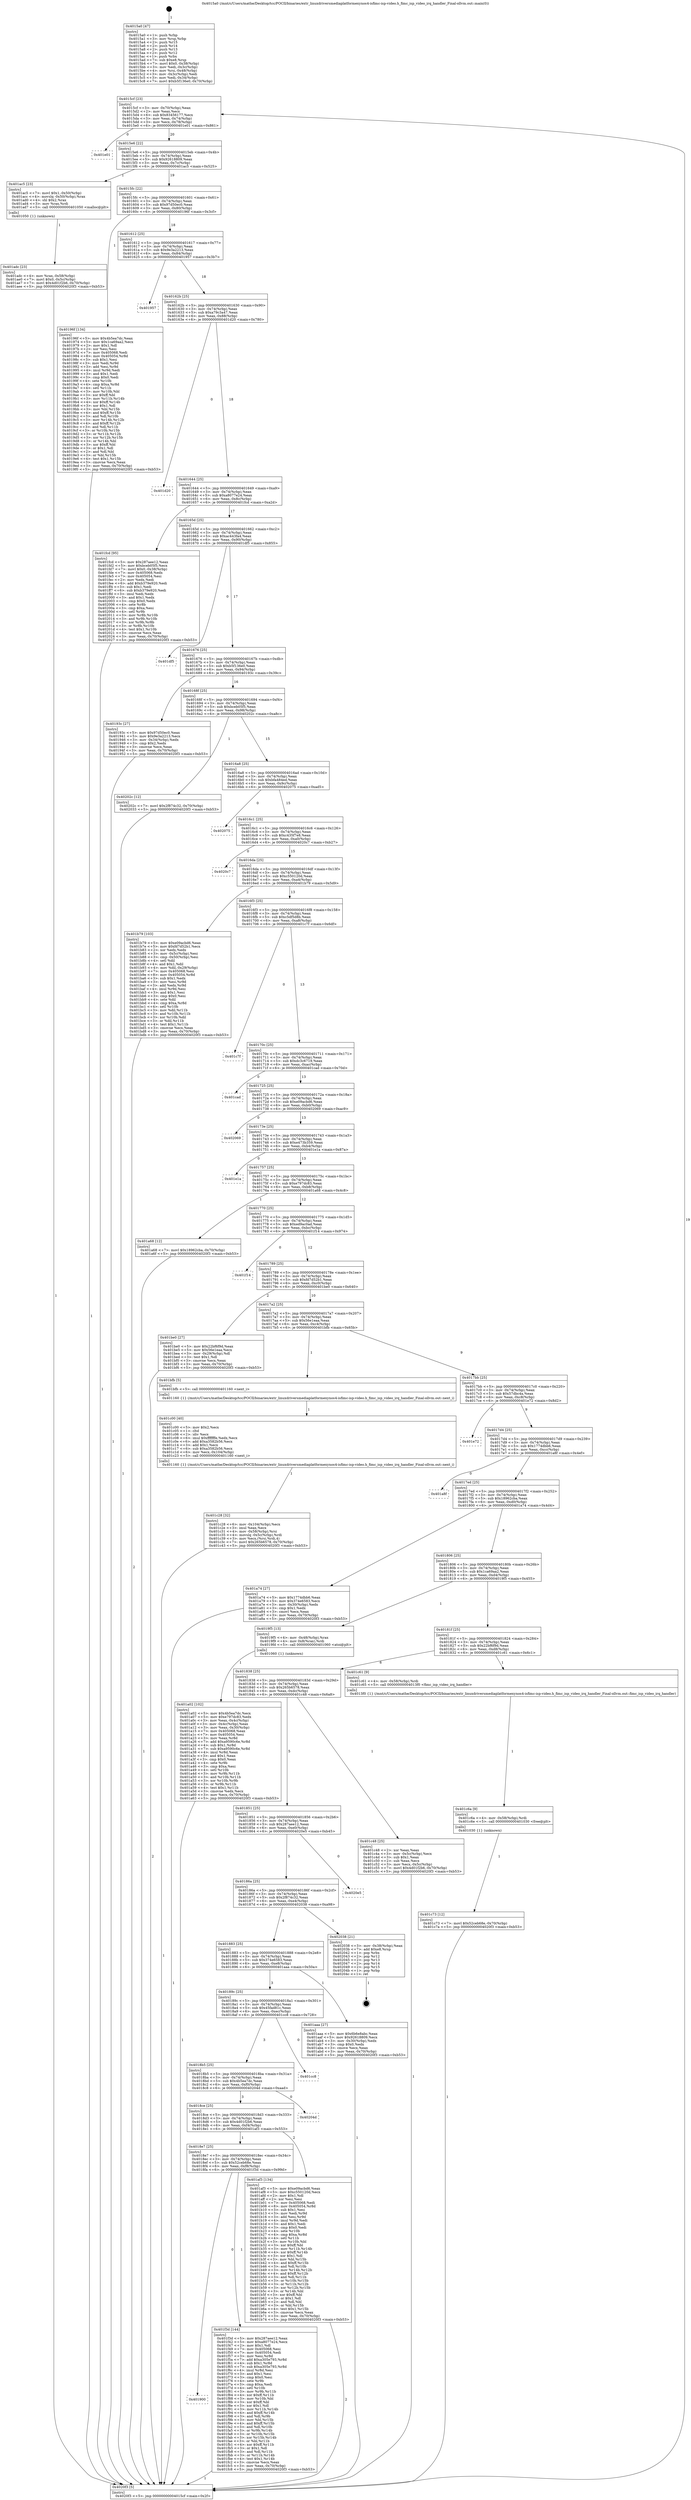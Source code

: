 digraph "0x4015a0" {
  label = "0x4015a0 (/mnt/c/Users/mathe/Desktop/tcc/POCII/binaries/extr_linuxdriversmediaplatformexynos4-isfimc-isp-video.h_fimc_isp_video_irq_handler_Final-ollvm.out::main(0))"
  labelloc = "t"
  node[shape=record]

  Entry [label="",width=0.3,height=0.3,shape=circle,fillcolor=black,style=filled]
  "0x4015cf" [label="{
     0x4015cf [23]\l
     | [instrs]\l
     &nbsp;&nbsp;0x4015cf \<+3\>: mov -0x70(%rbp),%eax\l
     &nbsp;&nbsp;0x4015d2 \<+2\>: mov %eax,%ecx\l
     &nbsp;&nbsp;0x4015d4 \<+6\>: sub $0x83456177,%ecx\l
     &nbsp;&nbsp;0x4015da \<+3\>: mov %eax,-0x74(%rbp)\l
     &nbsp;&nbsp;0x4015dd \<+3\>: mov %ecx,-0x78(%rbp)\l
     &nbsp;&nbsp;0x4015e0 \<+6\>: je 0000000000401e01 \<main+0x861\>\l
  }"]
  "0x401e01" [label="{
     0x401e01\l
  }", style=dashed]
  "0x4015e6" [label="{
     0x4015e6 [22]\l
     | [instrs]\l
     &nbsp;&nbsp;0x4015e6 \<+5\>: jmp 00000000004015eb \<main+0x4b\>\l
     &nbsp;&nbsp;0x4015eb \<+3\>: mov -0x74(%rbp),%eax\l
     &nbsp;&nbsp;0x4015ee \<+5\>: sub $0x92618809,%eax\l
     &nbsp;&nbsp;0x4015f3 \<+3\>: mov %eax,-0x7c(%rbp)\l
     &nbsp;&nbsp;0x4015f6 \<+6\>: je 0000000000401ac5 \<main+0x525\>\l
  }"]
  Exit [label="",width=0.3,height=0.3,shape=circle,fillcolor=black,style=filled,peripheries=2]
  "0x401ac5" [label="{
     0x401ac5 [23]\l
     | [instrs]\l
     &nbsp;&nbsp;0x401ac5 \<+7\>: movl $0x1,-0x50(%rbp)\l
     &nbsp;&nbsp;0x401acc \<+4\>: movslq -0x50(%rbp),%rax\l
     &nbsp;&nbsp;0x401ad0 \<+4\>: shl $0x2,%rax\l
     &nbsp;&nbsp;0x401ad4 \<+3\>: mov %rax,%rdi\l
     &nbsp;&nbsp;0x401ad7 \<+5\>: call 0000000000401050 \<malloc@plt\>\l
     | [calls]\l
     &nbsp;&nbsp;0x401050 \{1\} (unknown)\l
  }"]
  "0x4015fc" [label="{
     0x4015fc [22]\l
     | [instrs]\l
     &nbsp;&nbsp;0x4015fc \<+5\>: jmp 0000000000401601 \<main+0x61\>\l
     &nbsp;&nbsp;0x401601 \<+3\>: mov -0x74(%rbp),%eax\l
     &nbsp;&nbsp;0x401604 \<+5\>: sub $0x97d50ec0,%eax\l
     &nbsp;&nbsp;0x401609 \<+3\>: mov %eax,-0x80(%rbp)\l
     &nbsp;&nbsp;0x40160c \<+6\>: je 000000000040196f \<main+0x3cf\>\l
  }"]
  "0x401900" [label="{
     0x401900\l
  }", style=dashed]
  "0x40196f" [label="{
     0x40196f [134]\l
     | [instrs]\l
     &nbsp;&nbsp;0x40196f \<+5\>: mov $0x4b5ea7dc,%eax\l
     &nbsp;&nbsp;0x401974 \<+5\>: mov $0x1ca69aa2,%ecx\l
     &nbsp;&nbsp;0x401979 \<+2\>: mov $0x1,%dl\l
     &nbsp;&nbsp;0x40197b \<+2\>: xor %esi,%esi\l
     &nbsp;&nbsp;0x40197d \<+7\>: mov 0x405068,%edi\l
     &nbsp;&nbsp;0x401984 \<+8\>: mov 0x405054,%r8d\l
     &nbsp;&nbsp;0x40198c \<+3\>: sub $0x1,%esi\l
     &nbsp;&nbsp;0x40198f \<+3\>: mov %edi,%r9d\l
     &nbsp;&nbsp;0x401992 \<+3\>: add %esi,%r9d\l
     &nbsp;&nbsp;0x401995 \<+4\>: imul %r9d,%edi\l
     &nbsp;&nbsp;0x401999 \<+3\>: and $0x1,%edi\l
     &nbsp;&nbsp;0x40199c \<+3\>: cmp $0x0,%edi\l
     &nbsp;&nbsp;0x40199f \<+4\>: sete %r10b\l
     &nbsp;&nbsp;0x4019a3 \<+4\>: cmp $0xa,%r8d\l
     &nbsp;&nbsp;0x4019a7 \<+4\>: setl %r11b\l
     &nbsp;&nbsp;0x4019ab \<+3\>: mov %r10b,%bl\l
     &nbsp;&nbsp;0x4019ae \<+3\>: xor $0xff,%bl\l
     &nbsp;&nbsp;0x4019b1 \<+3\>: mov %r11b,%r14b\l
     &nbsp;&nbsp;0x4019b4 \<+4\>: xor $0xff,%r14b\l
     &nbsp;&nbsp;0x4019b8 \<+3\>: xor $0x1,%dl\l
     &nbsp;&nbsp;0x4019bb \<+3\>: mov %bl,%r15b\l
     &nbsp;&nbsp;0x4019be \<+4\>: and $0xff,%r15b\l
     &nbsp;&nbsp;0x4019c2 \<+3\>: and %dl,%r10b\l
     &nbsp;&nbsp;0x4019c5 \<+3\>: mov %r14b,%r12b\l
     &nbsp;&nbsp;0x4019c8 \<+4\>: and $0xff,%r12b\l
     &nbsp;&nbsp;0x4019cc \<+3\>: and %dl,%r11b\l
     &nbsp;&nbsp;0x4019cf \<+3\>: or %r10b,%r15b\l
     &nbsp;&nbsp;0x4019d2 \<+3\>: or %r11b,%r12b\l
     &nbsp;&nbsp;0x4019d5 \<+3\>: xor %r12b,%r15b\l
     &nbsp;&nbsp;0x4019d8 \<+3\>: or %r14b,%bl\l
     &nbsp;&nbsp;0x4019db \<+3\>: xor $0xff,%bl\l
     &nbsp;&nbsp;0x4019de \<+3\>: or $0x1,%dl\l
     &nbsp;&nbsp;0x4019e1 \<+2\>: and %dl,%bl\l
     &nbsp;&nbsp;0x4019e3 \<+3\>: or %bl,%r15b\l
     &nbsp;&nbsp;0x4019e6 \<+4\>: test $0x1,%r15b\l
     &nbsp;&nbsp;0x4019ea \<+3\>: cmovne %ecx,%eax\l
     &nbsp;&nbsp;0x4019ed \<+3\>: mov %eax,-0x70(%rbp)\l
     &nbsp;&nbsp;0x4019f0 \<+5\>: jmp 00000000004020f3 \<main+0xb53\>\l
  }"]
  "0x401612" [label="{
     0x401612 [25]\l
     | [instrs]\l
     &nbsp;&nbsp;0x401612 \<+5\>: jmp 0000000000401617 \<main+0x77\>\l
     &nbsp;&nbsp;0x401617 \<+3\>: mov -0x74(%rbp),%eax\l
     &nbsp;&nbsp;0x40161a \<+5\>: sub $0x9e3a2213,%eax\l
     &nbsp;&nbsp;0x40161f \<+6\>: mov %eax,-0x84(%rbp)\l
     &nbsp;&nbsp;0x401625 \<+6\>: je 0000000000401957 \<main+0x3b7\>\l
  }"]
  "0x401f3d" [label="{
     0x401f3d [144]\l
     | [instrs]\l
     &nbsp;&nbsp;0x401f3d \<+5\>: mov $0x287aee12,%eax\l
     &nbsp;&nbsp;0x401f42 \<+5\>: mov $0xa8077e24,%ecx\l
     &nbsp;&nbsp;0x401f47 \<+2\>: mov $0x1,%dl\l
     &nbsp;&nbsp;0x401f49 \<+7\>: mov 0x405068,%esi\l
     &nbsp;&nbsp;0x401f50 \<+7\>: mov 0x405054,%edi\l
     &nbsp;&nbsp;0x401f57 \<+3\>: mov %esi,%r8d\l
     &nbsp;&nbsp;0x401f5a \<+7\>: add $0xa305e793,%r8d\l
     &nbsp;&nbsp;0x401f61 \<+4\>: sub $0x1,%r8d\l
     &nbsp;&nbsp;0x401f65 \<+7\>: sub $0xa305e793,%r8d\l
     &nbsp;&nbsp;0x401f6c \<+4\>: imul %r8d,%esi\l
     &nbsp;&nbsp;0x401f70 \<+3\>: and $0x1,%esi\l
     &nbsp;&nbsp;0x401f73 \<+3\>: cmp $0x0,%esi\l
     &nbsp;&nbsp;0x401f76 \<+4\>: sete %r9b\l
     &nbsp;&nbsp;0x401f7a \<+3\>: cmp $0xa,%edi\l
     &nbsp;&nbsp;0x401f7d \<+4\>: setl %r10b\l
     &nbsp;&nbsp;0x401f81 \<+3\>: mov %r9b,%r11b\l
     &nbsp;&nbsp;0x401f84 \<+4\>: xor $0xff,%r11b\l
     &nbsp;&nbsp;0x401f88 \<+3\>: mov %r10b,%bl\l
     &nbsp;&nbsp;0x401f8b \<+3\>: xor $0xff,%bl\l
     &nbsp;&nbsp;0x401f8e \<+3\>: xor $0x1,%dl\l
     &nbsp;&nbsp;0x401f91 \<+3\>: mov %r11b,%r14b\l
     &nbsp;&nbsp;0x401f94 \<+4\>: and $0xff,%r14b\l
     &nbsp;&nbsp;0x401f98 \<+3\>: and %dl,%r9b\l
     &nbsp;&nbsp;0x401f9b \<+3\>: mov %bl,%r15b\l
     &nbsp;&nbsp;0x401f9e \<+4\>: and $0xff,%r15b\l
     &nbsp;&nbsp;0x401fa2 \<+3\>: and %dl,%r10b\l
     &nbsp;&nbsp;0x401fa5 \<+3\>: or %r9b,%r14b\l
     &nbsp;&nbsp;0x401fa8 \<+3\>: or %r10b,%r15b\l
     &nbsp;&nbsp;0x401fab \<+3\>: xor %r15b,%r14b\l
     &nbsp;&nbsp;0x401fae \<+3\>: or %bl,%r11b\l
     &nbsp;&nbsp;0x401fb1 \<+4\>: xor $0xff,%r11b\l
     &nbsp;&nbsp;0x401fb5 \<+3\>: or $0x1,%dl\l
     &nbsp;&nbsp;0x401fb8 \<+3\>: and %dl,%r11b\l
     &nbsp;&nbsp;0x401fbb \<+3\>: or %r11b,%r14b\l
     &nbsp;&nbsp;0x401fbe \<+4\>: test $0x1,%r14b\l
     &nbsp;&nbsp;0x401fc2 \<+3\>: cmovne %ecx,%eax\l
     &nbsp;&nbsp;0x401fc5 \<+3\>: mov %eax,-0x70(%rbp)\l
     &nbsp;&nbsp;0x401fc8 \<+5\>: jmp 00000000004020f3 \<main+0xb53\>\l
  }"]
  "0x401957" [label="{
     0x401957\l
  }", style=dashed]
  "0x40162b" [label="{
     0x40162b [25]\l
     | [instrs]\l
     &nbsp;&nbsp;0x40162b \<+5\>: jmp 0000000000401630 \<main+0x90\>\l
     &nbsp;&nbsp;0x401630 \<+3\>: mov -0x74(%rbp),%eax\l
     &nbsp;&nbsp;0x401633 \<+5\>: sub $0xa79c3a47,%eax\l
     &nbsp;&nbsp;0x401638 \<+6\>: mov %eax,-0x88(%rbp)\l
     &nbsp;&nbsp;0x40163e \<+6\>: je 0000000000401d20 \<main+0x780\>\l
  }"]
  "0x401c73" [label="{
     0x401c73 [12]\l
     | [instrs]\l
     &nbsp;&nbsp;0x401c73 \<+7\>: movl $0x52ceb68e,-0x70(%rbp)\l
     &nbsp;&nbsp;0x401c7a \<+5\>: jmp 00000000004020f3 \<main+0xb53\>\l
  }"]
  "0x401d20" [label="{
     0x401d20\l
  }", style=dashed]
  "0x401644" [label="{
     0x401644 [25]\l
     | [instrs]\l
     &nbsp;&nbsp;0x401644 \<+5\>: jmp 0000000000401649 \<main+0xa9\>\l
     &nbsp;&nbsp;0x401649 \<+3\>: mov -0x74(%rbp),%eax\l
     &nbsp;&nbsp;0x40164c \<+5\>: sub $0xa8077e24,%eax\l
     &nbsp;&nbsp;0x401651 \<+6\>: mov %eax,-0x8c(%rbp)\l
     &nbsp;&nbsp;0x401657 \<+6\>: je 0000000000401fcd \<main+0xa2d\>\l
  }"]
  "0x401c6a" [label="{
     0x401c6a [9]\l
     | [instrs]\l
     &nbsp;&nbsp;0x401c6a \<+4\>: mov -0x58(%rbp),%rdi\l
     &nbsp;&nbsp;0x401c6e \<+5\>: call 0000000000401030 \<free@plt\>\l
     | [calls]\l
     &nbsp;&nbsp;0x401030 \{1\} (unknown)\l
  }"]
  "0x401fcd" [label="{
     0x401fcd [95]\l
     | [instrs]\l
     &nbsp;&nbsp;0x401fcd \<+5\>: mov $0x287aee12,%eax\l
     &nbsp;&nbsp;0x401fd2 \<+5\>: mov $0xbceb05f5,%ecx\l
     &nbsp;&nbsp;0x401fd7 \<+7\>: movl $0x0,-0x38(%rbp)\l
     &nbsp;&nbsp;0x401fde \<+7\>: mov 0x405068,%edx\l
     &nbsp;&nbsp;0x401fe5 \<+7\>: mov 0x405054,%esi\l
     &nbsp;&nbsp;0x401fec \<+2\>: mov %edx,%edi\l
     &nbsp;&nbsp;0x401fee \<+6\>: add $0xb379e920,%edi\l
     &nbsp;&nbsp;0x401ff4 \<+3\>: sub $0x1,%edi\l
     &nbsp;&nbsp;0x401ff7 \<+6\>: sub $0xb379e920,%edi\l
     &nbsp;&nbsp;0x401ffd \<+3\>: imul %edi,%edx\l
     &nbsp;&nbsp;0x402000 \<+3\>: and $0x1,%edx\l
     &nbsp;&nbsp;0x402003 \<+3\>: cmp $0x0,%edx\l
     &nbsp;&nbsp;0x402006 \<+4\>: sete %r8b\l
     &nbsp;&nbsp;0x40200a \<+3\>: cmp $0xa,%esi\l
     &nbsp;&nbsp;0x40200d \<+4\>: setl %r9b\l
     &nbsp;&nbsp;0x402011 \<+3\>: mov %r8b,%r10b\l
     &nbsp;&nbsp;0x402014 \<+3\>: and %r9b,%r10b\l
     &nbsp;&nbsp;0x402017 \<+3\>: xor %r9b,%r8b\l
     &nbsp;&nbsp;0x40201a \<+3\>: or %r8b,%r10b\l
     &nbsp;&nbsp;0x40201d \<+4\>: test $0x1,%r10b\l
     &nbsp;&nbsp;0x402021 \<+3\>: cmovne %ecx,%eax\l
     &nbsp;&nbsp;0x402024 \<+3\>: mov %eax,-0x70(%rbp)\l
     &nbsp;&nbsp;0x402027 \<+5\>: jmp 00000000004020f3 \<main+0xb53\>\l
  }"]
  "0x40165d" [label="{
     0x40165d [25]\l
     | [instrs]\l
     &nbsp;&nbsp;0x40165d \<+5\>: jmp 0000000000401662 \<main+0xc2\>\l
     &nbsp;&nbsp;0x401662 \<+3\>: mov -0x74(%rbp),%eax\l
     &nbsp;&nbsp;0x401665 \<+5\>: sub $0xac443fa4,%eax\l
     &nbsp;&nbsp;0x40166a \<+6\>: mov %eax,-0x90(%rbp)\l
     &nbsp;&nbsp;0x401670 \<+6\>: je 0000000000401df5 \<main+0x855\>\l
  }"]
  "0x401c28" [label="{
     0x401c28 [32]\l
     | [instrs]\l
     &nbsp;&nbsp;0x401c28 \<+6\>: mov -0x104(%rbp),%ecx\l
     &nbsp;&nbsp;0x401c2e \<+3\>: imul %eax,%ecx\l
     &nbsp;&nbsp;0x401c31 \<+4\>: mov -0x58(%rbp),%rsi\l
     &nbsp;&nbsp;0x401c35 \<+4\>: movslq -0x5c(%rbp),%rdi\l
     &nbsp;&nbsp;0x401c39 \<+3\>: mov %ecx,(%rsi,%rdi,4)\l
     &nbsp;&nbsp;0x401c3c \<+7\>: movl $0x265b6578,-0x70(%rbp)\l
     &nbsp;&nbsp;0x401c43 \<+5\>: jmp 00000000004020f3 \<main+0xb53\>\l
  }"]
  "0x401df5" [label="{
     0x401df5\l
  }", style=dashed]
  "0x401676" [label="{
     0x401676 [25]\l
     | [instrs]\l
     &nbsp;&nbsp;0x401676 \<+5\>: jmp 000000000040167b \<main+0xdb\>\l
     &nbsp;&nbsp;0x40167b \<+3\>: mov -0x74(%rbp),%eax\l
     &nbsp;&nbsp;0x40167e \<+5\>: sub $0xb5f136e0,%eax\l
     &nbsp;&nbsp;0x401683 \<+6\>: mov %eax,-0x94(%rbp)\l
     &nbsp;&nbsp;0x401689 \<+6\>: je 000000000040193c \<main+0x39c\>\l
  }"]
  "0x401c00" [label="{
     0x401c00 [40]\l
     | [instrs]\l
     &nbsp;&nbsp;0x401c00 \<+5\>: mov $0x2,%ecx\l
     &nbsp;&nbsp;0x401c05 \<+1\>: cltd\l
     &nbsp;&nbsp;0x401c06 \<+2\>: idiv %ecx\l
     &nbsp;&nbsp;0x401c08 \<+6\>: imul $0xfffffffe,%edx,%ecx\l
     &nbsp;&nbsp;0x401c0e \<+6\>: add $0xa3582b56,%ecx\l
     &nbsp;&nbsp;0x401c14 \<+3\>: add $0x1,%ecx\l
     &nbsp;&nbsp;0x401c17 \<+6\>: sub $0xa3582b56,%ecx\l
     &nbsp;&nbsp;0x401c1d \<+6\>: mov %ecx,-0x104(%rbp)\l
     &nbsp;&nbsp;0x401c23 \<+5\>: call 0000000000401160 \<next_i\>\l
     | [calls]\l
     &nbsp;&nbsp;0x401160 \{1\} (/mnt/c/Users/mathe/Desktop/tcc/POCII/binaries/extr_linuxdriversmediaplatformexynos4-isfimc-isp-video.h_fimc_isp_video_irq_handler_Final-ollvm.out::next_i)\l
  }"]
  "0x40193c" [label="{
     0x40193c [27]\l
     | [instrs]\l
     &nbsp;&nbsp;0x40193c \<+5\>: mov $0x97d50ec0,%eax\l
     &nbsp;&nbsp;0x401941 \<+5\>: mov $0x9e3a2213,%ecx\l
     &nbsp;&nbsp;0x401946 \<+3\>: mov -0x34(%rbp),%edx\l
     &nbsp;&nbsp;0x401949 \<+3\>: cmp $0x2,%edx\l
     &nbsp;&nbsp;0x40194c \<+3\>: cmovne %ecx,%eax\l
     &nbsp;&nbsp;0x40194f \<+3\>: mov %eax,-0x70(%rbp)\l
     &nbsp;&nbsp;0x401952 \<+5\>: jmp 00000000004020f3 \<main+0xb53\>\l
  }"]
  "0x40168f" [label="{
     0x40168f [25]\l
     | [instrs]\l
     &nbsp;&nbsp;0x40168f \<+5\>: jmp 0000000000401694 \<main+0xf4\>\l
     &nbsp;&nbsp;0x401694 \<+3\>: mov -0x74(%rbp),%eax\l
     &nbsp;&nbsp;0x401697 \<+5\>: sub $0xbceb05f5,%eax\l
     &nbsp;&nbsp;0x40169c \<+6\>: mov %eax,-0x98(%rbp)\l
     &nbsp;&nbsp;0x4016a2 \<+6\>: je 000000000040202c \<main+0xa8c\>\l
  }"]
  "0x4020f3" [label="{
     0x4020f3 [5]\l
     | [instrs]\l
     &nbsp;&nbsp;0x4020f3 \<+5\>: jmp 00000000004015cf \<main+0x2f\>\l
  }"]
  "0x4015a0" [label="{
     0x4015a0 [47]\l
     | [instrs]\l
     &nbsp;&nbsp;0x4015a0 \<+1\>: push %rbp\l
     &nbsp;&nbsp;0x4015a1 \<+3\>: mov %rsp,%rbp\l
     &nbsp;&nbsp;0x4015a4 \<+2\>: push %r15\l
     &nbsp;&nbsp;0x4015a6 \<+2\>: push %r14\l
     &nbsp;&nbsp;0x4015a8 \<+2\>: push %r13\l
     &nbsp;&nbsp;0x4015aa \<+2\>: push %r12\l
     &nbsp;&nbsp;0x4015ac \<+1\>: push %rbx\l
     &nbsp;&nbsp;0x4015ad \<+7\>: sub $0xe8,%rsp\l
     &nbsp;&nbsp;0x4015b4 \<+7\>: movl $0x0,-0x38(%rbp)\l
     &nbsp;&nbsp;0x4015bb \<+3\>: mov %edi,-0x3c(%rbp)\l
     &nbsp;&nbsp;0x4015be \<+4\>: mov %rsi,-0x48(%rbp)\l
     &nbsp;&nbsp;0x4015c2 \<+3\>: mov -0x3c(%rbp),%edi\l
     &nbsp;&nbsp;0x4015c5 \<+3\>: mov %edi,-0x34(%rbp)\l
     &nbsp;&nbsp;0x4015c8 \<+7\>: movl $0xb5f136e0,-0x70(%rbp)\l
  }"]
  "0x4018e7" [label="{
     0x4018e7 [25]\l
     | [instrs]\l
     &nbsp;&nbsp;0x4018e7 \<+5\>: jmp 00000000004018ec \<main+0x34c\>\l
     &nbsp;&nbsp;0x4018ec \<+3\>: mov -0x74(%rbp),%eax\l
     &nbsp;&nbsp;0x4018ef \<+5\>: sub $0x52ceb68e,%eax\l
     &nbsp;&nbsp;0x4018f4 \<+6\>: mov %eax,-0xf8(%rbp)\l
     &nbsp;&nbsp;0x4018fa \<+6\>: je 0000000000401f3d \<main+0x99d\>\l
  }"]
  "0x40202c" [label="{
     0x40202c [12]\l
     | [instrs]\l
     &nbsp;&nbsp;0x40202c \<+7\>: movl $0x2f874c32,-0x70(%rbp)\l
     &nbsp;&nbsp;0x402033 \<+5\>: jmp 00000000004020f3 \<main+0xb53\>\l
  }"]
  "0x4016a8" [label="{
     0x4016a8 [25]\l
     | [instrs]\l
     &nbsp;&nbsp;0x4016a8 \<+5\>: jmp 00000000004016ad \<main+0x10d\>\l
     &nbsp;&nbsp;0x4016ad \<+3\>: mov -0x74(%rbp),%eax\l
     &nbsp;&nbsp;0x4016b0 \<+5\>: sub $0xbfa484ed,%eax\l
     &nbsp;&nbsp;0x4016b5 \<+6\>: mov %eax,-0x9c(%rbp)\l
     &nbsp;&nbsp;0x4016bb \<+6\>: je 0000000000402075 \<main+0xad5\>\l
  }"]
  "0x401af3" [label="{
     0x401af3 [134]\l
     | [instrs]\l
     &nbsp;&nbsp;0x401af3 \<+5\>: mov $0xe09acbd6,%eax\l
     &nbsp;&nbsp;0x401af8 \<+5\>: mov $0xc550120d,%ecx\l
     &nbsp;&nbsp;0x401afd \<+2\>: mov $0x1,%dl\l
     &nbsp;&nbsp;0x401aff \<+2\>: xor %esi,%esi\l
     &nbsp;&nbsp;0x401b01 \<+7\>: mov 0x405068,%edi\l
     &nbsp;&nbsp;0x401b08 \<+8\>: mov 0x405054,%r8d\l
     &nbsp;&nbsp;0x401b10 \<+3\>: sub $0x1,%esi\l
     &nbsp;&nbsp;0x401b13 \<+3\>: mov %edi,%r9d\l
     &nbsp;&nbsp;0x401b16 \<+3\>: add %esi,%r9d\l
     &nbsp;&nbsp;0x401b19 \<+4\>: imul %r9d,%edi\l
     &nbsp;&nbsp;0x401b1d \<+3\>: and $0x1,%edi\l
     &nbsp;&nbsp;0x401b20 \<+3\>: cmp $0x0,%edi\l
     &nbsp;&nbsp;0x401b23 \<+4\>: sete %r10b\l
     &nbsp;&nbsp;0x401b27 \<+4\>: cmp $0xa,%r8d\l
     &nbsp;&nbsp;0x401b2b \<+4\>: setl %r11b\l
     &nbsp;&nbsp;0x401b2f \<+3\>: mov %r10b,%bl\l
     &nbsp;&nbsp;0x401b32 \<+3\>: xor $0xff,%bl\l
     &nbsp;&nbsp;0x401b35 \<+3\>: mov %r11b,%r14b\l
     &nbsp;&nbsp;0x401b38 \<+4\>: xor $0xff,%r14b\l
     &nbsp;&nbsp;0x401b3c \<+3\>: xor $0x1,%dl\l
     &nbsp;&nbsp;0x401b3f \<+3\>: mov %bl,%r15b\l
     &nbsp;&nbsp;0x401b42 \<+4\>: and $0xff,%r15b\l
     &nbsp;&nbsp;0x401b46 \<+3\>: and %dl,%r10b\l
     &nbsp;&nbsp;0x401b49 \<+3\>: mov %r14b,%r12b\l
     &nbsp;&nbsp;0x401b4c \<+4\>: and $0xff,%r12b\l
     &nbsp;&nbsp;0x401b50 \<+3\>: and %dl,%r11b\l
     &nbsp;&nbsp;0x401b53 \<+3\>: or %r10b,%r15b\l
     &nbsp;&nbsp;0x401b56 \<+3\>: or %r11b,%r12b\l
     &nbsp;&nbsp;0x401b59 \<+3\>: xor %r12b,%r15b\l
     &nbsp;&nbsp;0x401b5c \<+3\>: or %r14b,%bl\l
     &nbsp;&nbsp;0x401b5f \<+3\>: xor $0xff,%bl\l
     &nbsp;&nbsp;0x401b62 \<+3\>: or $0x1,%dl\l
     &nbsp;&nbsp;0x401b65 \<+2\>: and %dl,%bl\l
     &nbsp;&nbsp;0x401b67 \<+3\>: or %bl,%r15b\l
     &nbsp;&nbsp;0x401b6a \<+4\>: test $0x1,%r15b\l
     &nbsp;&nbsp;0x401b6e \<+3\>: cmovne %ecx,%eax\l
     &nbsp;&nbsp;0x401b71 \<+3\>: mov %eax,-0x70(%rbp)\l
     &nbsp;&nbsp;0x401b74 \<+5\>: jmp 00000000004020f3 \<main+0xb53\>\l
  }"]
  "0x402075" [label="{
     0x402075\l
  }", style=dashed]
  "0x4016c1" [label="{
     0x4016c1 [25]\l
     | [instrs]\l
     &nbsp;&nbsp;0x4016c1 \<+5\>: jmp 00000000004016c6 \<main+0x126\>\l
     &nbsp;&nbsp;0x4016c6 \<+3\>: mov -0x74(%rbp),%eax\l
     &nbsp;&nbsp;0x4016c9 \<+5\>: sub $0xc435f7e8,%eax\l
     &nbsp;&nbsp;0x4016ce \<+6\>: mov %eax,-0xa0(%rbp)\l
     &nbsp;&nbsp;0x4016d4 \<+6\>: je 00000000004020c7 \<main+0xb27\>\l
  }"]
  "0x4018ce" [label="{
     0x4018ce [25]\l
     | [instrs]\l
     &nbsp;&nbsp;0x4018ce \<+5\>: jmp 00000000004018d3 \<main+0x333\>\l
     &nbsp;&nbsp;0x4018d3 \<+3\>: mov -0x74(%rbp),%eax\l
     &nbsp;&nbsp;0x4018d6 \<+5\>: sub $0x4d01f2b6,%eax\l
     &nbsp;&nbsp;0x4018db \<+6\>: mov %eax,-0xf4(%rbp)\l
     &nbsp;&nbsp;0x4018e1 \<+6\>: je 0000000000401af3 \<main+0x553\>\l
  }"]
  "0x4020c7" [label="{
     0x4020c7\l
  }", style=dashed]
  "0x4016da" [label="{
     0x4016da [25]\l
     | [instrs]\l
     &nbsp;&nbsp;0x4016da \<+5\>: jmp 00000000004016df \<main+0x13f\>\l
     &nbsp;&nbsp;0x4016df \<+3\>: mov -0x74(%rbp),%eax\l
     &nbsp;&nbsp;0x4016e2 \<+5\>: sub $0xc550120d,%eax\l
     &nbsp;&nbsp;0x4016e7 \<+6\>: mov %eax,-0xa4(%rbp)\l
     &nbsp;&nbsp;0x4016ed \<+6\>: je 0000000000401b79 \<main+0x5d9\>\l
  }"]
  "0x40204d" [label="{
     0x40204d\l
  }", style=dashed]
  "0x401b79" [label="{
     0x401b79 [103]\l
     | [instrs]\l
     &nbsp;&nbsp;0x401b79 \<+5\>: mov $0xe09acbd6,%eax\l
     &nbsp;&nbsp;0x401b7e \<+5\>: mov $0xfd7d52b1,%ecx\l
     &nbsp;&nbsp;0x401b83 \<+2\>: xor %edx,%edx\l
     &nbsp;&nbsp;0x401b85 \<+3\>: mov -0x5c(%rbp),%esi\l
     &nbsp;&nbsp;0x401b88 \<+3\>: cmp -0x50(%rbp),%esi\l
     &nbsp;&nbsp;0x401b8b \<+4\>: setl %dil\l
     &nbsp;&nbsp;0x401b8f \<+4\>: and $0x1,%dil\l
     &nbsp;&nbsp;0x401b93 \<+4\>: mov %dil,-0x29(%rbp)\l
     &nbsp;&nbsp;0x401b97 \<+7\>: mov 0x405068,%esi\l
     &nbsp;&nbsp;0x401b9e \<+8\>: mov 0x405054,%r8d\l
     &nbsp;&nbsp;0x401ba6 \<+3\>: sub $0x1,%edx\l
     &nbsp;&nbsp;0x401ba9 \<+3\>: mov %esi,%r9d\l
     &nbsp;&nbsp;0x401bac \<+3\>: add %edx,%r9d\l
     &nbsp;&nbsp;0x401baf \<+4\>: imul %r9d,%esi\l
     &nbsp;&nbsp;0x401bb3 \<+3\>: and $0x1,%esi\l
     &nbsp;&nbsp;0x401bb6 \<+3\>: cmp $0x0,%esi\l
     &nbsp;&nbsp;0x401bb9 \<+4\>: sete %dil\l
     &nbsp;&nbsp;0x401bbd \<+4\>: cmp $0xa,%r8d\l
     &nbsp;&nbsp;0x401bc1 \<+4\>: setl %r10b\l
     &nbsp;&nbsp;0x401bc5 \<+3\>: mov %dil,%r11b\l
     &nbsp;&nbsp;0x401bc8 \<+3\>: and %r10b,%r11b\l
     &nbsp;&nbsp;0x401bcb \<+3\>: xor %r10b,%dil\l
     &nbsp;&nbsp;0x401bce \<+3\>: or %dil,%r11b\l
     &nbsp;&nbsp;0x401bd1 \<+4\>: test $0x1,%r11b\l
     &nbsp;&nbsp;0x401bd5 \<+3\>: cmovne %ecx,%eax\l
     &nbsp;&nbsp;0x401bd8 \<+3\>: mov %eax,-0x70(%rbp)\l
     &nbsp;&nbsp;0x401bdb \<+5\>: jmp 00000000004020f3 \<main+0xb53\>\l
  }"]
  "0x4016f3" [label="{
     0x4016f3 [25]\l
     | [instrs]\l
     &nbsp;&nbsp;0x4016f3 \<+5\>: jmp 00000000004016f8 \<main+0x158\>\l
     &nbsp;&nbsp;0x4016f8 \<+3\>: mov -0x74(%rbp),%eax\l
     &nbsp;&nbsp;0x4016fb \<+5\>: sub $0xc5df5d8b,%eax\l
     &nbsp;&nbsp;0x401700 \<+6\>: mov %eax,-0xa8(%rbp)\l
     &nbsp;&nbsp;0x401706 \<+6\>: je 0000000000401c7f \<main+0x6df\>\l
  }"]
  "0x4018b5" [label="{
     0x4018b5 [25]\l
     | [instrs]\l
     &nbsp;&nbsp;0x4018b5 \<+5\>: jmp 00000000004018ba \<main+0x31a\>\l
     &nbsp;&nbsp;0x4018ba \<+3\>: mov -0x74(%rbp),%eax\l
     &nbsp;&nbsp;0x4018bd \<+5\>: sub $0x4b5ea7dc,%eax\l
     &nbsp;&nbsp;0x4018c2 \<+6\>: mov %eax,-0xf0(%rbp)\l
     &nbsp;&nbsp;0x4018c8 \<+6\>: je 000000000040204d \<main+0xaad\>\l
  }"]
  "0x401c7f" [label="{
     0x401c7f\l
  }", style=dashed]
  "0x40170c" [label="{
     0x40170c [25]\l
     | [instrs]\l
     &nbsp;&nbsp;0x40170c \<+5\>: jmp 0000000000401711 \<main+0x171\>\l
     &nbsp;&nbsp;0x401711 \<+3\>: mov -0x74(%rbp),%eax\l
     &nbsp;&nbsp;0x401714 \<+5\>: sub $0xdc3c6719,%eax\l
     &nbsp;&nbsp;0x401719 \<+6\>: mov %eax,-0xac(%rbp)\l
     &nbsp;&nbsp;0x40171f \<+6\>: je 0000000000401cad \<main+0x70d\>\l
  }"]
  "0x401cc8" [label="{
     0x401cc8\l
  }", style=dashed]
  "0x401cad" [label="{
     0x401cad\l
  }", style=dashed]
  "0x401725" [label="{
     0x401725 [25]\l
     | [instrs]\l
     &nbsp;&nbsp;0x401725 \<+5\>: jmp 000000000040172a \<main+0x18a\>\l
     &nbsp;&nbsp;0x40172a \<+3\>: mov -0x74(%rbp),%eax\l
     &nbsp;&nbsp;0x40172d \<+5\>: sub $0xe09acbd6,%eax\l
     &nbsp;&nbsp;0x401732 \<+6\>: mov %eax,-0xb0(%rbp)\l
     &nbsp;&nbsp;0x401738 \<+6\>: je 0000000000402069 \<main+0xac9\>\l
  }"]
  "0x401adc" [label="{
     0x401adc [23]\l
     | [instrs]\l
     &nbsp;&nbsp;0x401adc \<+4\>: mov %rax,-0x58(%rbp)\l
     &nbsp;&nbsp;0x401ae0 \<+7\>: movl $0x0,-0x5c(%rbp)\l
     &nbsp;&nbsp;0x401ae7 \<+7\>: movl $0x4d01f2b6,-0x70(%rbp)\l
     &nbsp;&nbsp;0x401aee \<+5\>: jmp 00000000004020f3 \<main+0xb53\>\l
  }"]
  "0x402069" [label="{
     0x402069\l
  }", style=dashed]
  "0x40173e" [label="{
     0x40173e [25]\l
     | [instrs]\l
     &nbsp;&nbsp;0x40173e \<+5\>: jmp 0000000000401743 \<main+0x1a3\>\l
     &nbsp;&nbsp;0x401743 \<+3\>: mov -0x74(%rbp),%eax\l
     &nbsp;&nbsp;0x401746 \<+5\>: sub $0xe473b359,%eax\l
     &nbsp;&nbsp;0x40174b \<+6\>: mov %eax,-0xb4(%rbp)\l
     &nbsp;&nbsp;0x401751 \<+6\>: je 0000000000401e1a \<main+0x87a\>\l
  }"]
  "0x40189c" [label="{
     0x40189c [25]\l
     | [instrs]\l
     &nbsp;&nbsp;0x40189c \<+5\>: jmp 00000000004018a1 \<main+0x301\>\l
     &nbsp;&nbsp;0x4018a1 \<+3\>: mov -0x74(%rbp),%eax\l
     &nbsp;&nbsp;0x4018a4 \<+5\>: sub $0x45fad81c,%eax\l
     &nbsp;&nbsp;0x4018a9 \<+6\>: mov %eax,-0xec(%rbp)\l
     &nbsp;&nbsp;0x4018af \<+6\>: je 0000000000401cc8 \<main+0x728\>\l
  }"]
  "0x401e1a" [label="{
     0x401e1a\l
  }", style=dashed]
  "0x401757" [label="{
     0x401757 [25]\l
     | [instrs]\l
     &nbsp;&nbsp;0x401757 \<+5\>: jmp 000000000040175c \<main+0x1bc\>\l
     &nbsp;&nbsp;0x40175c \<+3\>: mov -0x74(%rbp),%eax\l
     &nbsp;&nbsp;0x40175f \<+5\>: sub $0xe797dc83,%eax\l
     &nbsp;&nbsp;0x401764 \<+6\>: mov %eax,-0xb8(%rbp)\l
     &nbsp;&nbsp;0x40176a \<+6\>: je 0000000000401a68 \<main+0x4c8\>\l
  }"]
  "0x401aaa" [label="{
     0x401aaa [27]\l
     | [instrs]\l
     &nbsp;&nbsp;0x401aaa \<+5\>: mov $0x6b6e8abc,%eax\l
     &nbsp;&nbsp;0x401aaf \<+5\>: mov $0x92618809,%ecx\l
     &nbsp;&nbsp;0x401ab4 \<+3\>: mov -0x30(%rbp),%edx\l
     &nbsp;&nbsp;0x401ab7 \<+3\>: cmp $0x0,%edx\l
     &nbsp;&nbsp;0x401aba \<+3\>: cmove %ecx,%eax\l
     &nbsp;&nbsp;0x401abd \<+3\>: mov %eax,-0x70(%rbp)\l
     &nbsp;&nbsp;0x401ac0 \<+5\>: jmp 00000000004020f3 \<main+0xb53\>\l
  }"]
  "0x401a68" [label="{
     0x401a68 [12]\l
     | [instrs]\l
     &nbsp;&nbsp;0x401a68 \<+7\>: movl $0x18962cba,-0x70(%rbp)\l
     &nbsp;&nbsp;0x401a6f \<+5\>: jmp 00000000004020f3 \<main+0xb53\>\l
  }"]
  "0x401770" [label="{
     0x401770 [25]\l
     | [instrs]\l
     &nbsp;&nbsp;0x401770 \<+5\>: jmp 0000000000401775 \<main+0x1d5\>\l
     &nbsp;&nbsp;0x401775 \<+3\>: mov -0x74(%rbp),%eax\l
     &nbsp;&nbsp;0x401778 \<+5\>: sub $0xed9ac0ad,%eax\l
     &nbsp;&nbsp;0x40177d \<+6\>: mov %eax,-0xbc(%rbp)\l
     &nbsp;&nbsp;0x401783 \<+6\>: je 0000000000401f14 \<main+0x974\>\l
  }"]
  "0x401883" [label="{
     0x401883 [25]\l
     | [instrs]\l
     &nbsp;&nbsp;0x401883 \<+5\>: jmp 0000000000401888 \<main+0x2e8\>\l
     &nbsp;&nbsp;0x401888 \<+3\>: mov -0x74(%rbp),%eax\l
     &nbsp;&nbsp;0x40188b \<+5\>: sub $0x374e6583,%eax\l
     &nbsp;&nbsp;0x401890 \<+6\>: mov %eax,-0xe8(%rbp)\l
     &nbsp;&nbsp;0x401896 \<+6\>: je 0000000000401aaa \<main+0x50a\>\l
  }"]
  "0x401f14" [label="{
     0x401f14\l
  }", style=dashed]
  "0x401789" [label="{
     0x401789 [25]\l
     | [instrs]\l
     &nbsp;&nbsp;0x401789 \<+5\>: jmp 000000000040178e \<main+0x1ee\>\l
     &nbsp;&nbsp;0x40178e \<+3\>: mov -0x74(%rbp),%eax\l
     &nbsp;&nbsp;0x401791 \<+5\>: sub $0xfd7d52b1,%eax\l
     &nbsp;&nbsp;0x401796 \<+6\>: mov %eax,-0xc0(%rbp)\l
     &nbsp;&nbsp;0x40179c \<+6\>: je 0000000000401be0 \<main+0x640\>\l
  }"]
  "0x402038" [label="{
     0x402038 [21]\l
     | [instrs]\l
     &nbsp;&nbsp;0x402038 \<+3\>: mov -0x38(%rbp),%eax\l
     &nbsp;&nbsp;0x40203b \<+7\>: add $0xe8,%rsp\l
     &nbsp;&nbsp;0x402042 \<+1\>: pop %rbx\l
     &nbsp;&nbsp;0x402043 \<+2\>: pop %r12\l
     &nbsp;&nbsp;0x402045 \<+2\>: pop %r13\l
     &nbsp;&nbsp;0x402047 \<+2\>: pop %r14\l
     &nbsp;&nbsp;0x402049 \<+2\>: pop %r15\l
     &nbsp;&nbsp;0x40204b \<+1\>: pop %rbp\l
     &nbsp;&nbsp;0x40204c \<+1\>: ret\l
  }"]
  "0x401be0" [label="{
     0x401be0 [27]\l
     | [instrs]\l
     &nbsp;&nbsp;0x401be0 \<+5\>: mov $0x22bf6f9d,%eax\l
     &nbsp;&nbsp;0x401be5 \<+5\>: mov $0x56e1eaa,%ecx\l
     &nbsp;&nbsp;0x401bea \<+3\>: mov -0x29(%rbp),%dl\l
     &nbsp;&nbsp;0x401bed \<+3\>: test $0x1,%dl\l
     &nbsp;&nbsp;0x401bf0 \<+3\>: cmovne %ecx,%eax\l
     &nbsp;&nbsp;0x401bf3 \<+3\>: mov %eax,-0x70(%rbp)\l
     &nbsp;&nbsp;0x401bf6 \<+5\>: jmp 00000000004020f3 \<main+0xb53\>\l
  }"]
  "0x4017a2" [label="{
     0x4017a2 [25]\l
     | [instrs]\l
     &nbsp;&nbsp;0x4017a2 \<+5\>: jmp 00000000004017a7 \<main+0x207\>\l
     &nbsp;&nbsp;0x4017a7 \<+3\>: mov -0x74(%rbp),%eax\l
     &nbsp;&nbsp;0x4017aa \<+5\>: sub $0x56e1eaa,%eax\l
     &nbsp;&nbsp;0x4017af \<+6\>: mov %eax,-0xc4(%rbp)\l
     &nbsp;&nbsp;0x4017b5 \<+6\>: je 0000000000401bfb \<main+0x65b\>\l
  }"]
  "0x40186a" [label="{
     0x40186a [25]\l
     | [instrs]\l
     &nbsp;&nbsp;0x40186a \<+5\>: jmp 000000000040186f \<main+0x2cf\>\l
     &nbsp;&nbsp;0x40186f \<+3\>: mov -0x74(%rbp),%eax\l
     &nbsp;&nbsp;0x401872 \<+5\>: sub $0x2f874c32,%eax\l
     &nbsp;&nbsp;0x401877 \<+6\>: mov %eax,-0xe4(%rbp)\l
     &nbsp;&nbsp;0x40187d \<+6\>: je 0000000000402038 \<main+0xa98\>\l
  }"]
  "0x401bfb" [label="{
     0x401bfb [5]\l
     | [instrs]\l
     &nbsp;&nbsp;0x401bfb \<+5\>: call 0000000000401160 \<next_i\>\l
     | [calls]\l
     &nbsp;&nbsp;0x401160 \{1\} (/mnt/c/Users/mathe/Desktop/tcc/POCII/binaries/extr_linuxdriversmediaplatformexynos4-isfimc-isp-video.h_fimc_isp_video_irq_handler_Final-ollvm.out::next_i)\l
  }"]
  "0x4017bb" [label="{
     0x4017bb [25]\l
     | [instrs]\l
     &nbsp;&nbsp;0x4017bb \<+5\>: jmp 00000000004017c0 \<main+0x220\>\l
     &nbsp;&nbsp;0x4017c0 \<+3\>: mov -0x74(%rbp),%eax\l
     &nbsp;&nbsp;0x4017c3 \<+5\>: sub $0x57dbc4a,%eax\l
     &nbsp;&nbsp;0x4017c8 \<+6\>: mov %eax,-0xc8(%rbp)\l
     &nbsp;&nbsp;0x4017ce \<+6\>: je 0000000000401e72 \<main+0x8d2\>\l
  }"]
  "0x4020e5" [label="{
     0x4020e5\l
  }", style=dashed]
  "0x401e72" [label="{
     0x401e72\l
  }", style=dashed]
  "0x4017d4" [label="{
     0x4017d4 [25]\l
     | [instrs]\l
     &nbsp;&nbsp;0x4017d4 \<+5\>: jmp 00000000004017d9 \<main+0x239\>\l
     &nbsp;&nbsp;0x4017d9 \<+3\>: mov -0x74(%rbp),%eax\l
     &nbsp;&nbsp;0x4017dc \<+5\>: sub $0x1774dbb6,%eax\l
     &nbsp;&nbsp;0x4017e1 \<+6\>: mov %eax,-0xcc(%rbp)\l
     &nbsp;&nbsp;0x4017e7 \<+6\>: je 0000000000401a8f \<main+0x4ef\>\l
  }"]
  "0x401851" [label="{
     0x401851 [25]\l
     | [instrs]\l
     &nbsp;&nbsp;0x401851 \<+5\>: jmp 0000000000401856 \<main+0x2b6\>\l
     &nbsp;&nbsp;0x401856 \<+3\>: mov -0x74(%rbp),%eax\l
     &nbsp;&nbsp;0x401859 \<+5\>: sub $0x287aee12,%eax\l
     &nbsp;&nbsp;0x40185e \<+6\>: mov %eax,-0xe0(%rbp)\l
     &nbsp;&nbsp;0x401864 \<+6\>: je 00000000004020e5 \<main+0xb45\>\l
  }"]
  "0x401a8f" [label="{
     0x401a8f\l
  }", style=dashed]
  "0x4017ed" [label="{
     0x4017ed [25]\l
     | [instrs]\l
     &nbsp;&nbsp;0x4017ed \<+5\>: jmp 00000000004017f2 \<main+0x252\>\l
     &nbsp;&nbsp;0x4017f2 \<+3\>: mov -0x74(%rbp),%eax\l
     &nbsp;&nbsp;0x4017f5 \<+5\>: sub $0x18962cba,%eax\l
     &nbsp;&nbsp;0x4017fa \<+6\>: mov %eax,-0xd0(%rbp)\l
     &nbsp;&nbsp;0x401800 \<+6\>: je 0000000000401a74 \<main+0x4d4\>\l
  }"]
  "0x401c48" [label="{
     0x401c48 [25]\l
     | [instrs]\l
     &nbsp;&nbsp;0x401c48 \<+2\>: xor %eax,%eax\l
     &nbsp;&nbsp;0x401c4a \<+3\>: mov -0x5c(%rbp),%ecx\l
     &nbsp;&nbsp;0x401c4d \<+3\>: sub $0x1,%eax\l
     &nbsp;&nbsp;0x401c50 \<+2\>: sub %eax,%ecx\l
     &nbsp;&nbsp;0x401c52 \<+3\>: mov %ecx,-0x5c(%rbp)\l
     &nbsp;&nbsp;0x401c55 \<+7\>: movl $0x4d01f2b6,-0x70(%rbp)\l
     &nbsp;&nbsp;0x401c5c \<+5\>: jmp 00000000004020f3 \<main+0xb53\>\l
  }"]
  "0x401a74" [label="{
     0x401a74 [27]\l
     | [instrs]\l
     &nbsp;&nbsp;0x401a74 \<+5\>: mov $0x1774dbb6,%eax\l
     &nbsp;&nbsp;0x401a79 \<+5\>: mov $0x374e6583,%ecx\l
     &nbsp;&nbsp;0x401a7e \<+3\>: mov -0x30(%rbp),%edx\l
     &nbsp;&nbsp;0x401a81 \<+3\>: cmp $0x1,%edx\l
     &nbsp;&nbsp;0x401a84 \<+3\>: cmovl %ecx,%eax\l
     &nbsp;&nbsp;0x401a87 \<+3\>: mov %eax,-0x70(%rbp)\l
     &nbsp;&nbsp;0x401a8a \<+5\>: jmp 00000000004020f3 \<main+0xb53\>\l
  }"]
  "0x401806" [label="{
     0x401806 [25]\l
     | [instrs]\l
     &nbsp;&nbsp;0x401806 \<+5\>: jmp 000000000040180b \<main+0x26b\>\l
     &nbsp;&nbsp;0x40180b \<+3\>: mov -0x74(%rbp),%eax\l
     &nbsp;&nbsp;0x40180e \<+5\>: sub $0x1ca69aa2,%eax\l
     &nbsp;&nbsp;0x401813 \<+6\>: mov %eax,-0xd4(%rbp)\l
     &nbsp;&nbsp;0x401819 \<+6\>: je 00000000004019f5 \<main+0x455\>\l
  }"]
  "0x401838" [label="{
     0x401838 [25]\l
     | [instrs]\l
     &nbsp;&nbsp;0x401838 \<+5\>: jmp 000000000040183d \<main+0x29d\>\l
     &nbsp;&nbsp;0x40183d \<+3\>: mov -0x74(%rbp),%eax\l
     &nbsp;&nbsp;0x401840 \<+5\>: sub $0x265b6578,%eax\l
     &nbsp;&nbsp;0x401845 \<+6\>: mov %eax,-0xdc(%rbp)\l
     &nbsp;&nbsp;0x40184b \<+6\>: je 0000000000401c48 \<main+0x6a8\>\l
  }"]
  "0x4019f5" [label="{
     0x4019f5 [13]\l
     | [instrs]\l
     &nbsp;&nbsp;0x4019f5 \<+4\>: mov -0x48(%rbp),%rax\l
     &nbsp;&nbsp;0x4019f9 \<+4\>: mov 0x8(%rax),%rdi\l
     &nbsp;&nbsp;0x4019fd \<+5\>: call 0000000000401060 \<atoi@plt\>\l
     | [calls]\l
     &nbsp;&nbsp;0x401060 \{1\} (unknown)\l
  }"]
  "0x40181f" [label="{
     0x40181f [25]\l
     | [instrs]\l
     &nbsp;&nbsp;0x40181f \<+5\>: jmp 0000000000401824 \<main+0x284\>\l
     &nbsp;&nbsp;0x401824 \<+3\>: mov -0x74(%rbp),%eax\l
     &nbsp;&nbsp;0x401827 \<+5\>: sub $0x22bf6f9d,%eax\l
     &nbsp;&nbsp;0x40182c \<+6\>: mov %eax,-0xd8(%rbp)\l
     &nbsp;&nbsp;0x401832 \<+6\>: je 0000000000401c61 \<main+0x6c1\>\l
  }"]
  "0x401a02" [label="{
     0x401a02 [102]\l
     | [instrs]\l
     &nbsp;&nbsp;0x401a02 \<+5\>: mov $0x4b5ea7dc,%ecx\l
     &nbsp;&nbsp;0x401a07 \<+5\>: mov $0xe797dc83,%edx\l
     &nbsp;&nbsp;0x401a0c \<+3\>: mov %eax,-0x4c(%rbp)\l
     &nbsp;&nbsp;0x401a0f \<+3\>: mov -0x4c(%rbp),%eax\l
     &nbsp;&nbsp;0x401a12 \<+3\>: mov %eax,-0x30(%rbp)\l
     &nbsp;&nbsp;0x401a15 \<+7\>: mov 0x405068,%eax\l
     &nbsp;&nbsp;0x401a1c \<+7\>: mov 0x405054,%esi\l
     &nbsp;&nbsp;0x401a23 \<+3\>: mov %eax,%r8d\l
     &nbsp;&nbsp;0x401a26 \<+7\>: add $0xa9590c6e,%r8d\l
     &nbsp;&nbsp;0x401a2d \<+4\>: sub $0x1,%r8d\l
     &nbsp;&nbsp;0x401a31 \<+7\>: sub $0xa9590c6e,%r8d\l
     &nbsp;&nbsp;0x401a38 \<+4\>: imul %r8d,%eax\l
     &nbsp;&nbsp;0x401a3c \<+3\>: and $0x1,%eax\l
     &nbsp;&nbsp;0x401a3f \<+3\>: cmp $0x0,%eax\l
     &nbsp;&nbsp;0x401a42 \<+4\>: sete %r9b\l
     &nbsp;&nbsp;0x401a46 \<+3\>: cmp $0xa,%esi\l
     &nbsp;&nbsp;0x401a49 \<+4\>: setl %r10b\l
     &nbsp;&nbsp;0x401a4d \<+3\>: mov %r9b,%r11b\l
     &nbsp;&nbsp;0x401a50 \<+3\>: and %r10b,%r11b\l
     &nbsp;&nbsp;0x401a53 \<+3\>: xor %r10b,%r9b\l
     &nbsp;&nbsp;0x401a56 \<+3\>: or %r9b,%r11b\l
     &nbsp;&nbsp;0x401a59 \<+4\>: test $0x1,%r11b\l
     &nbsp;&nbsp;0x401a5d \<+3\>: cmovne %edx,%ecx\l
     &nbsp;&nbsp;0x401a60 \<+3\>: mov %ecx,-0x70(%rbp)\l
     &nbsp;&nbsp;0x401a63 \<+5\>: jmp 00000000004020f3 \<main+0xb53\>\l
  }"]
  "0x401c61" [label="{
     0x401c61 [9]\l
     | [instrs]\l
     &nbsp;&nbsp;0x401c61 \<+4\>: mov -0x58(%rbp),%rdi\l
     &nbsp;&nbsp;0x401c65 \<+5\>: call 00000000004013f0 \<fimc_isp_video_irq_handler\>\l
     | [calls]\l
     &nbsp;&nbsp;0x4013f0 \{1\} (/mnt/c/Users/mathe/Desktop/tcc/POCII/binaries/extr_linuxdriversmediaplatformexynos4-isfimc-isp-video.h_fimc_isp_video_irq_handler_Final-ollvm.out::fimc_isp_video_irq_handler)\l
  }"]
  Entry -> "0x4015a0" [label=" 1"]
  "0x4015cf" -> "0x401e01" [label=" 0"]
  "0x4015cf" -> "0x4015e6" [label=" 20"]
  "0x402038" -> Exit [label=" 1"]
  "0x4015e6" -> "0x401ac5" [label=" 1"]
  "0x4015e6" -> "0x4015fc" [label=" 19"]
  "0x40202c" -> "0x4020f3" [label=" 1"]
  "0x4015fc" -> "0x40196f" [label=" 1"]
  "0x4015fc" -> "0x401612" [label=" 18"]
  "0x401fcd" -> "0x4020f3" [label=" 1"]
  "0x401612" -> "0x401957" [label=" 0"]
  "0x401612" -> "0x40162b" [label=" 18"]
  "0x401f3d" -> "0x4020f3" [label=" 1"]
  "0x40162b" -> "0x401d20" [label=" 0"]
  "0x40162b" -> "0x401644" [label=" 18"]
  "0x4018e7" -> "0x401f3d" [label=" 1"]
  "0x401644" -> "0x401fcd" [label=" 1"]
  "0x401644" -> "0x40165d" [label=" 17"]
  "0x4018e7" -> "0x401900" [label=" 0"]
  "0x40165d" -> "0x401df5" [label=" 0"]
  "0x40165d" -> "0x401676" [label=" 17"]
  "0x401c73" -> "0x4020f3" [label=" 1"]
  "0x401676" -> "0x40193c" [label=" 1"]
  "0x401676" -> "0x40168f" [label=" 16"]
  "0x40193c" -> "0x4020f3" [label=" 1"]
  "0x4015a0" -> "0x4015cf" [label=" 1"]
  "0x4020f3" -> "0x4015cf" [label=" 19"]
  "0x40196f" -> "0x4020f3" [label=" 1"]
  "0x401c6a" -> "0x401c73" [label=" 1"]
  "0x40168f" -> "0x40202c" [label=" 1"]
  "0x40168f" -> "0x4016a8" [label=" 15"]
  "0x401c61" -> "0x401c6a" [label=" 1"]
  "0x4016a8" -> "0x402075" [label=" 0"]
  "0x4016a8" -> "0x4016c1" [label=" 15"]
  "0x401c48" -> "0x4020f3" [label=" 1"]
  "0x4016c1" -> "0x4020c7" [label=" 0"]
  "0x4016c1" -> "0x4016da" [label=" 15"]
  "0x401c00" -> "0x401c28" [label=" 1"]
  "0x4016da" -> "0x401b79" [label=" 2"]
  "0x4016da" -> "0x4016f3" [label=" 13"]
  "0x401bfb" -> "0x401c00" [label=" 1"]
  "0x4016f3" -> "0x401c7f" [label=" 0"]
  "0x4016f3" -> "0x40170c" [label=" 13"]
  "0x401b79" -> "0x4020f3" [label=" 2"]
  "0x40170c" -> "0x401cad" [label=" 0"]
  "0x40170c" -> "0x401725" [label=" 13"]
  "0x401af3" -> "0x4020f3" [label=" 2"]
  "0x401725" -> "0x402069" [label=" 0"]
  "0x401725" -> "0x40173e" [label=" 13"]
  "0x4018ce" -> "0x401af3" [label=" 2"]
  "0x40173e" -> "0x401e1a" [label=" 0"]
  "0x40173e" -> "0x401757" [label=" 13"]
  "0x401c28" -> "0x4020f3" [label=" 1"]
  "0x401757" -> "0x401a68" [label=" 1"]
  "0x401757" -> "0x401770" [label=" 12"]
  "0x4018b5" -> "0x4018ce" [label=" 3"]
  "0x401770" -> "0x401f14" [label=" 0"]
  "0x401770" -> "0x401789" [label=" 12"]
  "0x401be0" -> "0x4020f3" [label=" 2"]
  "0x401789" -> "0x401be0" [label=" 2"]
  "0x401789" -> "0x4017a2" [label=" 10"]
  "0x40189c" -> "0x4018b5" [label=" 3"]
  "0x4017a2" -> "0x401bfb" [label=" 1"]
  "0x4017a2" -> "0x4017bb" [label=" 9"]
  "0x4018ce" -> "0x4018e7" [label=" 1"]
  "0x4017bb" -> "0x401e72" [label=" 0"]
  "0x4017bb" -> "0x4017d4" [label=" 9"]
  "0x401adc" -> "0x4020f3" [label=" 1"]
  "0x4017d4" -> "0x401a8f" [label=" 0"]
  "0x4017d4" -> "0x4017ed" [label=" 9"]
  "0x401aaa" -> "0x4020f3" [label=" 1"]
  "0x4017ed" -> "0x401a74" [label=" 1"]
  "0x4017ed" -> "0x401806" [label=" 8"]
  "0x401883" -> "0x40189c" [label=" 3"]
  "0x401806" -> "0x4019f5" [label=" 1"]
  "0x401806" -> "0x40181f" [label=" 7"]
  "0x4019f5" -> "0x401a02" [label=" 1"]
  "0x401a02" -> "0x4020f3" [label=" 1"]
  "0x401a68" -> "0x4020f3" [label=" 1"]
  "0x401a74" -> "0x4020f3" [label=" 1"]
  "0x4018b5" -> "0x40204d" [label=" 0"]
  "0x40181f" -> "0x401c61" [label=" 1"]
  "0x40181f" -> "0x401838" [label=" 6"]
  "0x401883" -> "0x401aaa" [label=" 1"]
  "0x401838" -> "0x401c48" [label=" 1"]
  "0x401838" -> "0x401851" [label=" 5"]
  "0x401ac5" -> "0x401adc" [label=" 1"]
  "0x401851" -> "0x4020e5" [label=" 0"]
  "0x401851" -> "0x40186a" [label=" 5"]
  "0x40189c" -> "0x401cc8" [label=" 0"]
  "0x40186a" -> "0x402038" [label=" 1"]
  "0x40186a" -> "0x401883" [label=" 4"]
}
